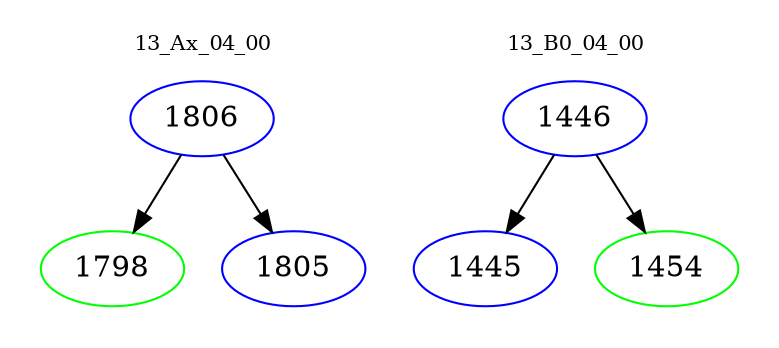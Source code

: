digraph{
subgraph cluster_0 {
color = white
label = "13_Ax_04_00";
fontsize=10;
T0_1806 [label="1806", color="blue"]
T0_1806 -> T0_1798 [color="black"]
T0_1798 [label="1798", color="green"]
T0_1806 -> T0_1805 [color="black"]
T0_1805 [label="1805", color="blue"]
}
subgraph cluster_1 {
color = white
label = "13_B0_04_00";
fontsize=10;
T1_1446 [label="1446", color="blue"]
T1_1446 -> T1_1445 [color="black"]
T1_1445 [label="1445", color="blue"]
T1_1446 -> T1_1454 [color="black"]
T1_1454 [label="1454", color="green"]
}
}
